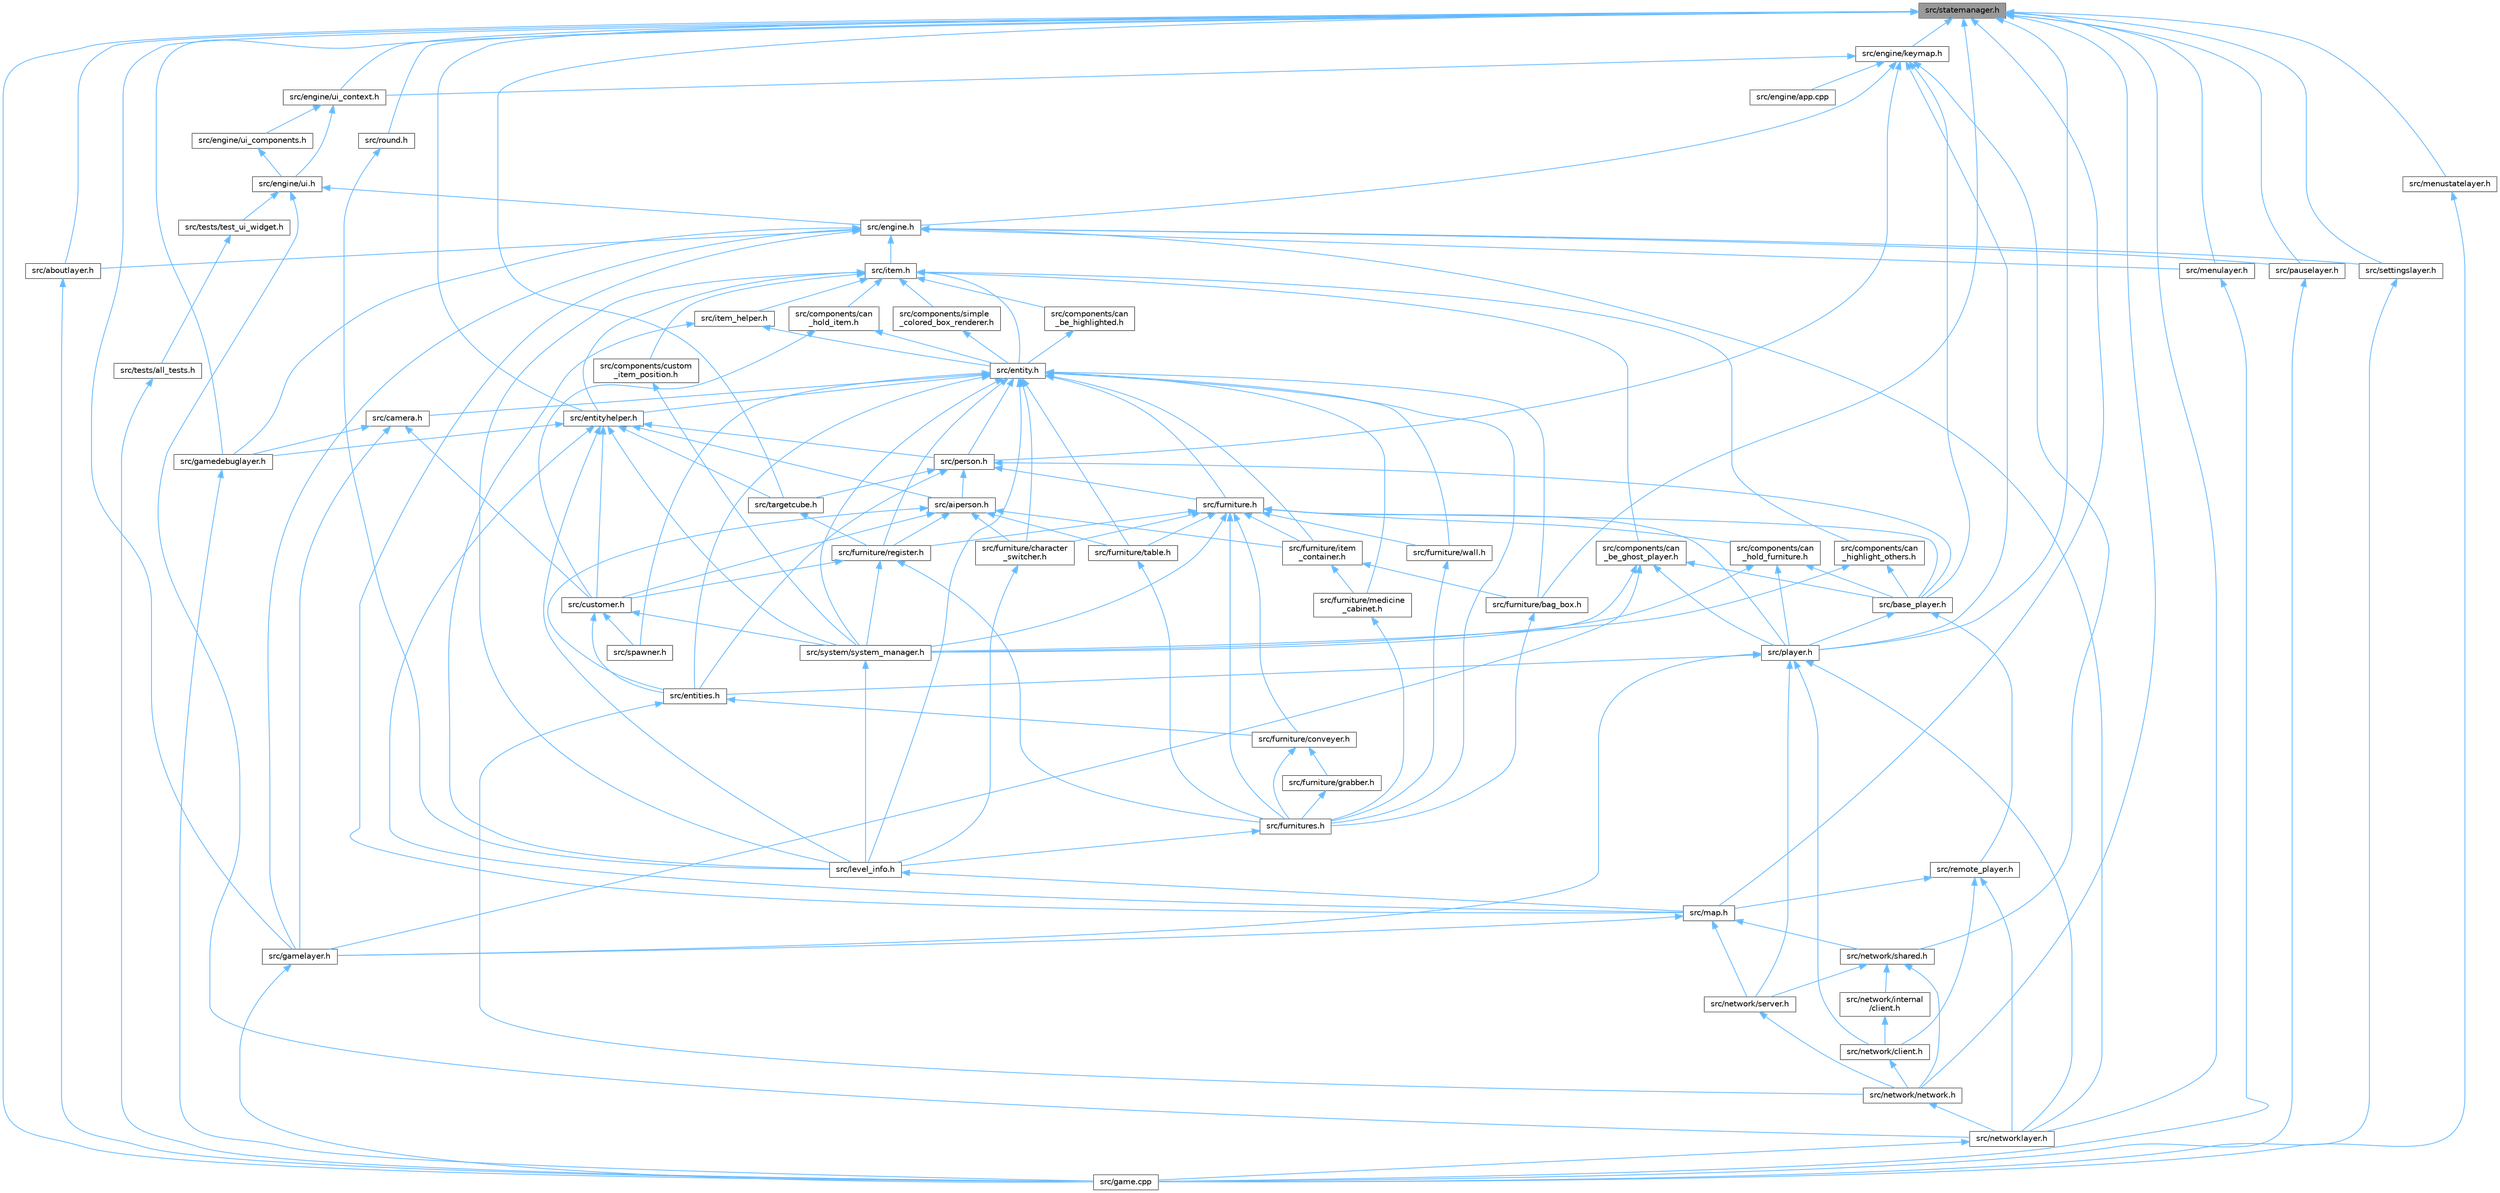 digraph "src/statemanager.h"
{
 // LATEX_PDF_SIZE
  bgcolor="transparent";
  edge [fontname=Helvetica,fontsize=10,labelfontname=Helvetica,labelfontsize=10];
  node [fontname=Helvetica,fontsize=10,shape=box,height=0.2,width=0.4];
  Node1 [label="src/statemanager.h",height=0.2,width=0.4,color="gray40", fillcolor="grey60", style="filled", fontcolor="black",tooltip=" "];
  Node1 -> Node2 [dir="back",color="steelblue1",style="solid"];
  Node2 [label="src/aboutlayer.h",height=0.2,width=0.4,color="grey40", fillcolor="white", style="filled",URL="$d9/d95/aboutlayer_8h.html",tooltip=" "];
  Node2 -> Node3 [dir="back",color="steelblue1",style="solid"];
  Node3 [label="src/game.cpp",height=0.2,width=0.4,color="grey40", fillcolor="white", style="filled",URL="$df/dd9/game_8cpp.html",tooltip=" "];
  Node1 -> Node4 [dir="back",color="steelblue1",style="solid"];
  Node4 [label="src/engine/keymap.h",height=0.2,width=0.4,color="grey40", fillcolor="white", style="filled",URL="$da/d9a/keymap_8h.html",tooltip=" "];
  Node4 -> Node5 [dir="back",color="steelblue1",style="solid"];
  Node5 [label="src/base_player.h",height=0.2,width=0.4,color="grey40", fillcolor="white", style="filled",URL="$d7/dc6/base__player_8h.html",tooltip=" "];
  Node5 -> Node6 [dir="back",color="steelblue1",style="solid"];
  Node6 [label="src/player.h",height=0.2,width=0.4,color="grey40", fillcolor="white", style="filled",URL="$d3/d62/player_8h.html",tooltip=" "];
  Node6 -> Node7 [dir="back",color="steelblue1",style="solid"];
  Node7 [label="src/entities.h",height=0.2,width=0.4,color="grey40", fillcolor="white", style="filled",URL="$dd/d5a/entities_8h.html",tooltip=" "];
  Node7 -> Node8 [dir="back",color="steelblue1",style="solid"];
  Node8 [label="src/furniture/conveyer.h",height=0.2,width=0.4,color="grey40", fillcolor="white", style="filled",URL="$de/d1f/conveyer_8h.html",tooltip=" "];
  Node8 -> Node9 [dir="back",color="steelblue1",style="solid"];
  Node9 [label="src/furniture/grabber.h",height=0.2,width=0.4,color="grey40", fillcolor="white", style="filled",URL="$d3/d54/grabber_8h.html",tooltip=" "];
  Node9 -> Node10 [dir="back",color="steelblue1",style="solid"];
  Node10 [label="src/furnitures.h",height=0.2,width=0.4,color="grey40", fillcolor="white", style="filled",URL="$d7/d84/furnitures_8h.html",tooltip=" "];
  Node10 -> Node11 [dir="back",color="steelblue1",style="solid"];
  Node11 [label="src/level_info.h",height=0.2,width=0.4,color="grey40", fillcolor="white", style="filled",URL="$d0/d49/level__info_8h.html",tooltip=" "];
  Node11 -> Node12 [dir="back",color="steelblue1",style="solid"];
  Node12 [label="src/map.h",height=0.2,width=0.4,color="grey40", fillcolor="white", style="filled",URL="$dc/db7/map_8h.html",tooltip=" "];
  Node12 -> Node13 [dir="back",color="steelblue1",style="solid"];
  Node13 [label="src/gamelayer.h",height=0.2,width=0.4,color="grey40", fillcolor="white", style="filled",URL="$d3/d3b/gamelayer_8h.html",tooltip=" "];
  Node13 -> Node3 [dir="back",color="steelblue1",style="solid"];
  Node12 -> Node14 [dir="back",color="steelblue1",style="solid"];
  Node14 [label="src/network/server.h",height=0.2,width=0.4,color="grey40", fillcolor="white", style="filled",URL="$d8/dc3/server_8h.html",tooltip=" "];
  Node14 -> Node15 [dir="back",color="steelblue1",style="solid"];
  Node15 [label="src/network/network.h",height=0.2,width=0.4,color="grey40", fillcolor="white", style="filled",URL="$d9/d94/network_8h.html",tooltip=" "];
  Node15 -> Node16 [dir="back",color="steelblue1",style="solid"];
  Node16 [label="src/networklayer.h",height=0.2,width=0.4,color="grey40", fillcolor="white", style="filled",URL="$d3/d80/networklayer_8h.html",tooltip=" "];
  Node16 -> Node3 [dir="back",color="steelblue1",style="solid"];
  Node12 -> Node17 [dir="back",color="steelblue1",style="solid"];
  Node17 [label="src/network/shared.h",height=0.2,width=0.4,color="grey40", fillcolor="white", style="filled",URL="$da/db4/shared_8h.html",tooltip=" "];
  Node17 -> Node18 [dir="back",color="steelblue1",style="solid"];
  Node18 [label="src/network/internal\l/client.h",height=0.2,width=0.4,color="grey40", fillcolor="white", style="filled",URL="$da/dde/internal_2client_8h.html",tooltip=" "];
  Node18 -> Node19 [dir="back",color="steelblue1",style="solid"];
  Node19 [label="src/network/client.h",height=0.2,width=0.4,color="grey40", fillcolor="white", style="filled",URL="$d8/de1/client_8h.html",tooltip=" "];
  Node19 -> Node15 [dir="back",color="steelblue1",style="solid"];
  Node17 -> Node15 [dir="back",color="steelblue1",style="solid"];
  Node17 -> Node14 [dir="back",color="steelblue1",style="solid"];
  Node8 -> Node10 [dir="back",color="steelblue1",style="solid"];
  Node7 -> Node15 [dir="back",color="steelblue1",style="solid"];
  Node6 -> Node13 [dir="back",color="steelblue1",style="solid"];
  Node6 -> Node19 [dir="back",color="steelblue1",style="solid"];
  Node6 -> Node14 [dir="back",color="steelblue1",style="solid"];
  Node6 -> Node16 [dir="back",color="steelblue1",style="solid"];
  Node5 -> Node20 [dir="back",color="steelblue1",style="solid"];
  Node20 [label="src/remote_player.h",height=0.2,width=0.4,color="grey40", fillcolor="white", style="filled",URL="$d2/d24/remote__player_8h.html",tooltip=" "];
  Node20 -> Node12 [dir="back",color="steelblue1",style="solid"];
  Node20 -> Node19 [dir="back",color="steelblue1",style="solid"];
  Node20 -> Node16 [dir="back",color="steelblue1",style="solid"];
  Node4 -> Node21 [dir="back",color="steelblue1",style="solid"];
  Node21 [label="src/engine.h",height=0.2,width=0.4,color="grey40", fillcolor="white", style="filled",URL="$d1/d55/engine_8h.html",tooltip=" "];
  Node21 -> Node2 [dir="back",color="steelblue1",style="solid"];
  Node21 -> Node22 [dir="back",color="steelblue1",style="solid"];
  Node22 [label="src/gamedebuglayer.h",height=0.2,width=0.4,color="grey40", fillcolor="white", style="filled",URL="$dd/d0d/gamedebuglayer_8h.html",tooltip=" "];
  Node22 -> Node3 [dir="back",color="steelblue1",style="solid"];
  Node21 -> Node13 [dir="back",color="steelblue1",style="solid"];
  Node21 -> Node23 [dir="back",color="steelblue1",style="solid"];
  Node23 [label="src/item.h",height=0.2,width=0.4,color="grey40", fillcolor="white", style="filled",URL="$df/d1f/item_8h.html",tooltip=" "];
  Node23 -> Node24 [dir="back",color="steelblue1",style="solid"];
  Node24 [label="src/components/can\l_be_ghost_player.h",height=0.2,width=0.4,color="grey40", fillcolor="white", style="filled",URL="$d1/d8a/can__be__ghost__player_8h.html",tooltip=" "];
  Node24 -> Node5 [dir="back",color="steelblue1",style="solid"];
  Node24 -> Node13 [dir="back",color="steelblue1",style="solid"];
  Node24 -> Node6 [dir="back",color="steelblue1",style="solid"];
  Node24 -> Node25 [dir="back",color="steelblue1",style="solid"];
  Node25 [label="src/system/system_manager.h",height=0.2,width=0.4,color="grey40", fillcolor="white", style="filled",URL="$df/dbe/system__manager_8h.html",tooltip=" "];
  Node25 -> Node11 [dir="back",color="steelblue1",style="solid"];
  Node23 -> Node26 [dir="back",color="steelblue1",style="solid"];
  Node26 [label="src/components/can\l_be_highlighted.h",height=0.2,width=0.4,color="grey40", fillcolor="white", style="filled",URL="$db/d75/can__be__highlighted_8h.html",tooltip=" "];
  Node26 -> Node27 [dir="back",color="steelblue1",style="solid"];
  Node27 [label="src/entity.h",height=0.2,width=0.4,color="grey40", fillcolor="white", style="filled",URL="$d8/d83/entity_8h.html",tooltip=" "];
  Node27 -> Node28 [dir="back",color="steelblue1",style="solid"];
  Node28 [label="src/camera.h",height=0.2,width=0.4,color="grey40", fillcolor="white", style="filled",URL="$d7/df6/camera_8h.html",tooltip=" "];
  Node28 -> Node29 [dir="back",color="steelblue1",style="solid"];
  Node29 [label="src/customer.h",height=0.2,width=0.4,color="grey40", fillcolor="white", style="filled",URL="$d3/d35/customer_8h.html",tooltip=" "];
  Node29 -> Node7 [dir="back",color="steelblue1",style="solid"];
  Node29 -> Node30 [dir="back",color="steelblue1",style="solid"];
  Node30 [label="src/spawner.h",height=0.2,width=0.4,color="grey40", fillcolor="white", style="filled",URL="$d7/d85/spawner_8h.html",tooltip=" "];
  Node29 -> Node25 [dir="back",color="steelblue1",style="solid"];
  Node28 -> Node22 [dir="back",color="steelblue1",style="solid"];
  Node28 -> Node13 [dir="back",color="steelblue1",style="solid"];
  Node27 -> Node7 [dir="back",color="steelblue1",style="solid"];
  Node27 -> Node31 [dir="back",color="steelblue1",style="solid"];
  Node31 [label="src/entityhelper.h",height=0.2,width=0.4,color="grey40", fillcolor="white", style="filled",URL="$d9/d3c/entityhelper_8h.html",tooltip=" "];
  Node31 -> Node32 [dir="back",color="steelblue1",style="solid"];
  Node32 [label="src/aiperson.h",height=0.2,width=0.4,color="grey40", fillcolor="white", style="filled",URL="$d4/d16/aiperson_8h.html",tooltip=" "];
  Node32 -> Node29 [dir="back",color="steelblue1",style="solid"];
  Node32 -> Node7 [dir="back",color="steelblue1",style="solid"];
  Node32 -> Node33 [dir="back",color="steelblue1",style="solid"];
  Node33 [label="src/furniture/character\l_switcher.h",height=0.2,width=0.4,color="grey40", fillcolor="white", style="filled",URL="$df/d3e/character__switcher_8h.html",tooltip=" "];
  Node33 -> Node11 [dir="back",color="steelblue1",style="solid"];
  Node32 -> Node34 [dir="back",color="steelblue1",style="solid"];
  Node34 [label="src/furniture/item\l_container.h",height=0.2,width=0.4,color="grey40", fillcolor="white", style="filled",URL="$d8/d1b/item__container_8h.html",tooltip=" "];
  Node34 -> Node35 [dir="back",color="steelblue1",style="solid"];
  Node35 [label="src/furniture/bag_box.h",height=0.2,width=0.4,color="grey40", fillcolor="white", style="filled",URL="$de/db3/bag__box_8h.html",tooltip=" "];
  Node35 -> Node10 [dir="back",color="steelblue1",style="solid"];
  Node34 -> Node36 [dir="back",color="steelblue1",style="solid"];
  Node36 [label="src/furniture/medicine\l_cabinet.h",height=0.2,width=0.4,color="grey40", fillcolor="white", style="filled",URL="$d4/d27/medicine__cabinet_8h.html",tooltip=" "];
  Node36 -> Node10 [dir="back",color="steelblue1",style="solid"];
  Node32 -> Node37 [dir="back",color="steelblue1",style="solid"];
  Node37 [label="src/furniture/register.h",height=0.2,width=0.4,color="grey40", fillcolor="white", style="filled",URL="$df/d80/register_8h.html",tooltip=" "];
  Node37 -> Node29 [dir="back",color="steelblue1",style="solid"];
  Node37 -> Node10 [dir="back",color="steelblue1",style="solid"];
  Node37 -> Node25 [dir="back",color="steelblue1",style="solid"];
  Node32 -> Node38 [dir="back",color="steelblue1",style="solid"];
  Node38 [label="src/furniture/table.h",height=0.2,width=0.4,color="grey40", fillcolor="white", style="filled",URL="$dd/d98/table_8h.html",tooltip=" "];
  Node38 -> Node10 [dir="back",color="steelblue1",style="solid"];
  Node31 -> Node29 [dir="back",color="steelblue1",style="solid"];
  Node31 -> Node22 [dir="back",color="steelblue1",style="solid"];
  Node31 -> Node11 [dir="back",color="steelblue1",style="solid"];
  Node31 -> Node12 [dir="back",color="steelblue1",style="solid"];
  Node31 -> Node39 [dir="back",color="steelblue1",style="solid"];
  Node39 [label="src/person.h",height=0.2,width=0.4,color="grey40", fillcolor="white", style="filled",URL="$d4/d98/person_8h.html",tooltip=" "];
  Node39 -> Node32 [dir="back",color="steelblue1",style="solid"];
  Node39 -> Node5 [dir="back",color="steelblue1",style="solid"];
  Node39 -> Node7 [dir="back",color="steelblue1",style="solid"];
  Node39 -> Node40 [dir="back",color="steelblue1",style="solid"];
  Node40 [label="src/furniture.h",height=0.2,width=0.4,color="grey40", fillcolor="white", style="filled",URL="$d1/d57/furniture_8h.html",tooltip=" "];
  Node40 -> Node5 [dir="back",color="steelblue1",style="solid"];
  Node40 -> Node41 [dir="back",color="steelblue1",style="solid"];
  Node41 [label="src/components/can\l_hold_furniture.h",height=0.2,width=0.4,color="grey40", fillcolor="white", style="filled",URL="$d6/d76/can__hold__furniture_8h.html",tooltip=" "];
  Node41 -> Node5 [dir="back",color="steelblue1",style="solid"];
  Node41 -> Node6 [dir="back",color="steelblue1",style="solid"];
  Node41 -> Node25 [dir="back",color="steelblue1",style="solid"];
  Node40 -> Node33 [dir="back",color="steelblue1",style="solid"];
  Node40 -> Node8 [dir="back",color="steelblue1",style="solid"];
  Node40 -> Node34 [dir="back",color="steelblue1",style="solid"];
  Node40 -> Node37 [dir="back",color="steelblue1",style="solid"];
  Node40 -> Node38 [dir="back",color="steelblue1",style="solid"];
  Node40 -> Node42 [dir="back",color="steelblue1",style="solid"];
  Node42 [label="src/furniture/wall.h",height=0.2,width=0.4,color="grey40", fillcolor="white", style="filled",URL="$d1/d4f/wall_8h.html",tooltip=" "];
  Node42 -> Node10 [dir="back",color="steelblue1",style="solid"];
  Node40 -> Node10 [dir="back",color="steelblue1",style="solid"];
  Node40 -> Node6 [dir="back",color="steelblue1",style="solid"];
  Node40 -> Node25 [dir="back",color="steelblue1",style="solid"];
  Node39 -> Node43 [dir="back",color="steelblue1",style="solid"];
  Node43 [label="src/targetcube.h",height=0.2,width=0.4,color="grey40", fillcolor="white", style="filled",URL="$d5/d00/targetcube_8h.html",tooltip=" "];
  Node43 -> Node37 [dir="back",color="steelblue1",style="solid"];
  Node31 -> Node25 [dir="back",color="steelblue1",style="solid"];
  Node31 -> Node43 [dir="back",color="steelblue1",style="solid"];
  Node27 -> Node40 [dir="back",color="steelblue1",style="solid"];
  Node27 -> Node35 [dir="back",color="steelblue1",style="solid"];
  Node27 -> Node33 [dir="back",color="steelblue1",style="solid"];
  Node27 -> Node34 [dir="back",color="steelblue1",style="solid"];
  Node27 -> Node36 [dir="back",color="steelblue1",style="solid"];
  Node27 -> Node37 [dir="back",color="steelblue1",style="solid"];
  Node27 -> Node38 [dir="back",color="steelblue1",style="solid"];
  Node27 -> Node42 [dir="back",color="steelblue1",style="solid"];
  Node27 -> Node10 [dir="back",color="steelblue1",style="solid"];
  Node27 -> Node11 [dir="back",color="steelblue1",style="solid"];
  Node27 -> Node39 [dir="back",color="steelblue1",style="solid"];
  Node27 -> Node30 [dir="back",color="steelblue1",style="solid"];
  Node27 -> Node25 [dir="back",color="steelblue1",style="solid"];
  Node23 -> Node44 [dir="back",color="steelblue1",style="solid"];
  Node44 [label="src/components/can\l_highlight_others.h",height=0.2,width=0.4,color="grey40", fillcolor="white", style="filled",URL="$dd/dad/can__highlight__others_8h.html",tooltip=" "];
  Node44 -> Node5 [dir="back",color="steelblue1",style="solid"];
  Node44 -> Node25 [dir="back",color="steelblue1",style="solid"];
  Node23 -> Node45 [dir="back",color="steelblue1",style="solid"];
  Node45 [label="src/components/can\l_hold_item.h",height=0.2,width=0.4,color="grey40", fillcolor="white", style="filled",URL="$dc/d28/can__hold__item_8h.html",tooltip=" "];
  Node45 -> Node29 [dir="back",color="steelblue1",style="solid"];
  Node45 -> Node27 [dir="back",color="steelblue1",style="solid"];
  Node23 -> Node46 [dir="back",color="steelblue1",style="solid"];
  Node46 [label="src/components/custom\l_item_position.h",height=0.2,width=0.4,color="grey40", fillcolor="white", style="filled",URL="$df/de8/custom__item__position_8h.html",tooltip=" "];
  Node46 -> Node25 [dir="back",color="steelblue1",style="solid"];
  Node23 -> Node47 [dir="back",color="steelblue1",style="solid"];
  Node47 [label="src/components/simple\l_colored_box_renderer.h",height=0.2,width=0.4,color="grey40", fillcolor="white", style="filled",URL="$d7/d5e/simple__colored__box__renderer_8h.html",tooltip=" "];
  Node47 -> Node27 [dir="back",color="steelblue1",style="solid"];
  Node23 -> Node27 [dir="back",color="steelblue1",style="solid"];
  Node23 -> Node31 [dir="back",color="steelblue1",style="solid"];
  Node23 -> Node48 [dir="back",color="steelblue1",style="solid"];
  Node48 [label="src/item_helper.h",height=0.2,width=0.4,color="grey40", fillcolor="white", style="filled",URL="$d0/d4e/item__helper_8h.html",tooltip=" "];
  Node48 -> Node27 [dir="back",color="steelblue1",style="solid"];
  Node48 -> Node11 [dir="back",color="steelblue1",style="solid"];
  Node23 -> Node11 [dir="back",color="steelblue1",style="solid"];
  Node21 -> Node12 [dir="back",color="steelblue1",style="solid"];
  Node21 -> Node49 [dir="back",color="steelblue1",style="solid"];
  Node49 [label="src/menulayer.h",height=0.2,width=0.4,color="grey40", fillcolor="white", style="filled",URL="$de/dc7/menulayer_8h.html",tooltip=" "];
  Node49 -> Node3 [dir="back",color="steelblue1",style="solid"];
  Node21 -> Node16 [dir="back",color="steelblue1",style="solid"];
  Node21 -> Node50 [dir="back",color="steelblue1",style="solid"];
  Node50 [label="src/pauselayer.h",height=0.2,width=0.4,color="grey40", fillcolor="white", style="filled",URL="$d9/d31/pauselayer_8h.html",tooltip=" "];
  Node50 -> Node3 [dir="back",color="steelblue1",style="solid"];
  Node21 -> Node51 [dir="back",color="steelblue1",style="solid"];
  Node51 [label="src/settingslayer.h",height=0.2,width=0.4,color="grey40", fillcolor="white", style="filled",URL="$d2/d4a/settingslayer_8h.html",tooltip=" "];
  Node51 -> Node3 [dir="back",color="steelblue1",style="solid"];
  Node4 -> Node52 [dir="back",color="steelblue1",style="solid"];
  Node52 [label="src/engine/app.cpp",height=0.2,width=0.4,color="grey40", fillcolor="white", style="filled",URL="$d5/df2/app_8cpp.html",tooltip=" "];
  Node4 -> Node53 [dir="back",color="steelblue1",style="solid"];
  Node53 [label="src/engine/ui_context.h",height=0.2,width=0.4,color="grey40", fillcolor="white", style="filled",URL="$d7/d92/ui__context_8h.html",tooltip=" "];
  Node53 -> Node54 [dir="back",color="steelblue1",style="solid"];
  Node54 [label="src/engine/ui.h",height=0.2,width=0.4,color="grey40", fillcolor="white", style="filled",URL="$d9/d3b/ui_8h.html",tooltip=" "];
  Node54 -> Node21 [dir="back",color="steelblue1",style="solid"];
  Node54 -> Node16 [dir="back",color="steelblue1",style="solid"];
  Node54 -> Node55 [dir="back",color="steelblue1",style="solid"];
  Node55 [label="src/tests/test_ui_widget.h",height=0.2,width=0.4,color="grey40", fillcolor="white", style="filled",URL="$d4/d4f/test__ui__widget_8h.html",tooltip=" "];
  Node55 -> Node56 [dir="back",color="steelblue1",style="solid"];
  Node56 [label="src/tests/all_tests.h",height=0.2,width=0.4,color="grey40", fillcolor="white", style="filled",URL="$d4/d3d/all__tests_8h.html",tooltip=" "];
  Node56 -> Node3 [dir="back",color="steelblue1",style="solid"];
  Node53 -> Node57 [dir="back",color="steelblue1",style="solid"];
  Node57 [label="src/engine/ui_components.h",height=0.2,width=0.4,color="grey40", fillcolor="white", style="filled",URL="$d5/dd8/ui__components_8h.html",tooltip=" "];
  Node57 -> Node54 [dir="back",color="steelblue1",style="solid"];
  Node4 -> Node17 [dir="back",color="steelblue1",style="solid"];
  Node4 -> Node39 [dir="back",color="steelblue1",style="solid"];
  Node4 -> Node6 [dir="back",color="steelblue1",style="solid"];
  Node1 -> Node53 [dir="back",color="steelblue1",style="solid"];
  Node1 -> Node31 [dir="back",color="steelblue1",style="solid"];
  Node1 -> Node35 [dir="back",color="steelblue1",style="solid"];
  Node1 -> Node3 [dir="back",color="steelblue1",style="solid"];
  Node1 -> Node22 [dir="back",color="steelblue1",style="solid"];
  Node1 -> Node13 [dir="back",color="steelblue1",style="solid"];
  Node1 -> Node12 [dir="back",color="steelblue1",style="solid"];
  Node1 -> Node49 [dir="back",color="steelblue1",style="solid"];
  Node1 -> Node58 [dir="back",color="steelblue1",style="solid"];
  Node58 [label="src/menustatelayer.h",height=0.2,width=0.4,color="grey40", fillcolor="white", style="filled",URL="$d2/df0/menustatelayer_8h.html",tooltip=" "];
  Node58 -> Node3 [dir="back",color="steelblue1",style="solid"];
  Node1 -> Node15 [dir="back",color="steelblue1",style="solid"];
  Node1 -> Node16 [dir="back",color="steelblue1",style="solid"];
  Node1 -> Node50 [dir="back",color="steelblue1",style="solid"];
  Node1 -> Node6 [dir="back",color="steelblue1",style="solid"];
  Node1 -> Node59 [dir="back",color="steelblue1",style="solid"];
  Node59 [label="src/round.h",height=0.2,width=0.4,color="grey40", fillcolor="white", style="filled",URL="$d1/d71/round_8h.html",tooltip=" "];
  Node59 -> Node11 [dir="back",color="steelblue1",style="solid"];
  Node1 -> Node51 [dir="back",color="steelblue1",style="solid"];
  Node1 -> Node43 [dir="back",color="steelblue1",style="solid"];
}
